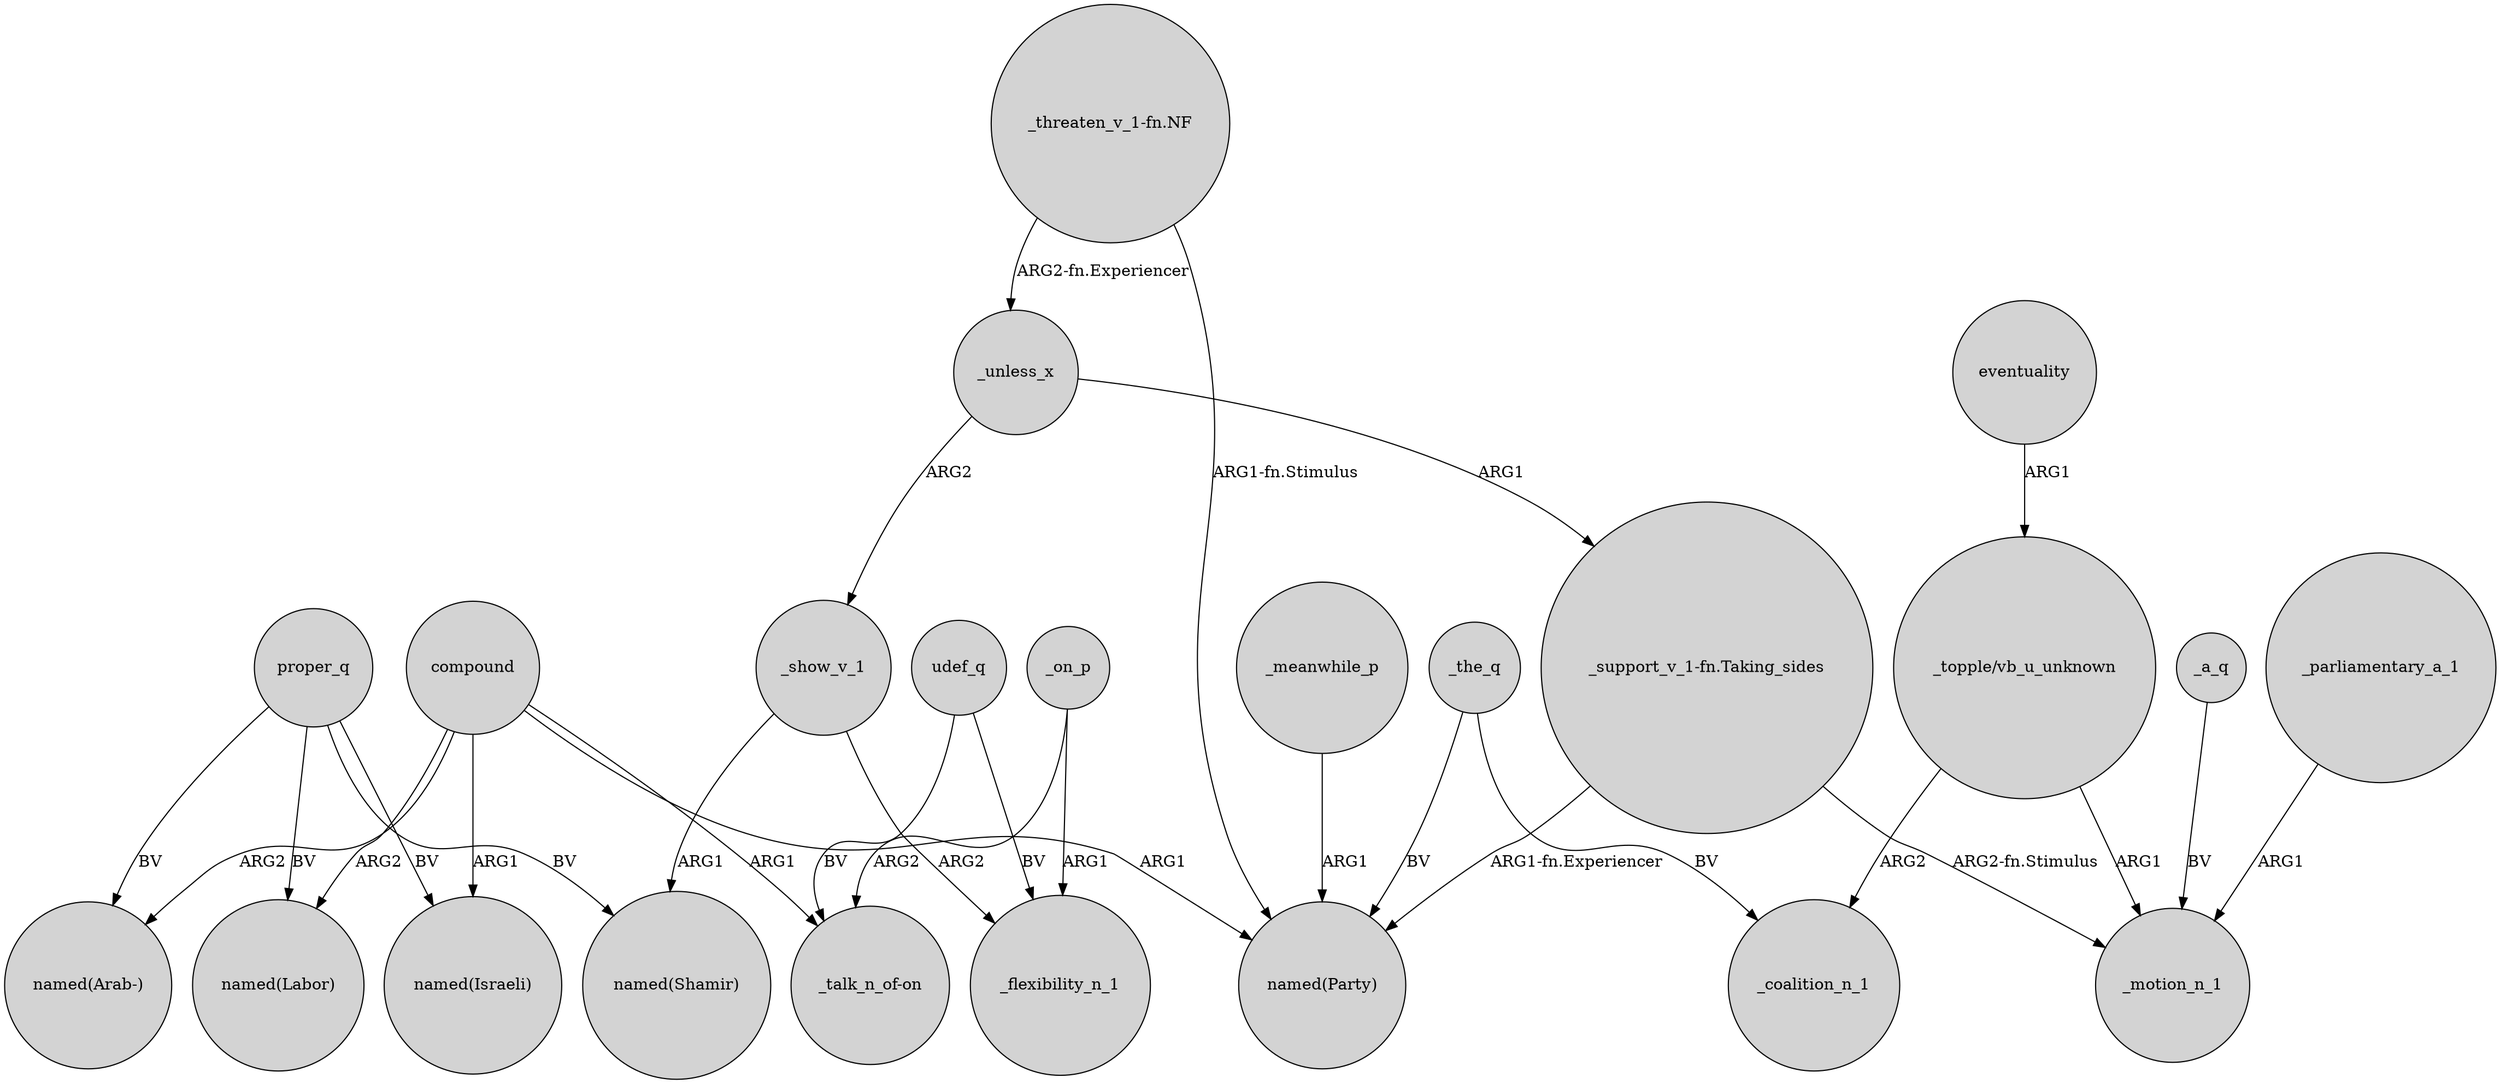 digraph {
	node [shape=circle style=filled]
	compound -> "named(Israeli)" [label=ARG1]
	_on_p -> _flexibility_n_1 [label=ARG1]
	_parliamentary_a_1 -> _motion_n_1 [label=ARG1]
	proper_q -> "named(Israeli)" [label=BV]
	_on_p -> "_talk_n_of-on" [label=ARG2]
	"_topple/vb_u_unknown" -> _motion_n_1 [label=ARG1]
	"_threaten_v_1-fn.NF" -> _unless_x [label="ARG2-fn.Experiencer"]
	compound -> "_talk_n_of-on" [label=ARG1]
	udef_q -> _flexibility_n_1 [label=BV]
	"_support_v_1-fn.Taking_sides" -> _motion_n_1 [label="ARG2-fn.Stimulus"]
	proper_q -> "named(Arab-)" [label=BV]
	_show_v_1 -> "named(Shamir)" [label=ARG1]
	_a_q -> _motion_n_1 [label=BV]
	_the_q -> "named(Party)" [label=BV]
	compound -> "named(Labor)" [label=ARG2]
	compound -> "named(Party)" [label=ARG1]
	_the_q -> _coalition_n_1 [label=BV]
	_unless_x -> _show_v_1 [label=ARG2]
	udef_q -> "_talk_n_of-on" [label=BV]
	eventuality -> "_topple/vb_u_unknown" [label=ARG1]
	_unless_x -> "_support_v_1-fn.Taking_sides" [label=ARG1]
	proper_q -> "named(Shamir)" [label=BV]
	"_threaten_v_1-fn.NF" -> "named(Party)" [label="ARG1-fn.Stimulus"]
	compound -> "named(Arab-)" [label=ARG2]
	_meanwhile_p -> "named(Party)" [label=ARG1]
	_show_v_1 -> _flexibility_n_1 [label=ARG2]
	"_support_v_1-fn.Taking_sides" -> "named(Party)" [label="ARG1-fn.Experiencer"]
	proper_q -> "named(Labor)" [label=BV]
	"_topple/vb_u_unknown" -> _coalition_n_1 [label=ARG2]
}
